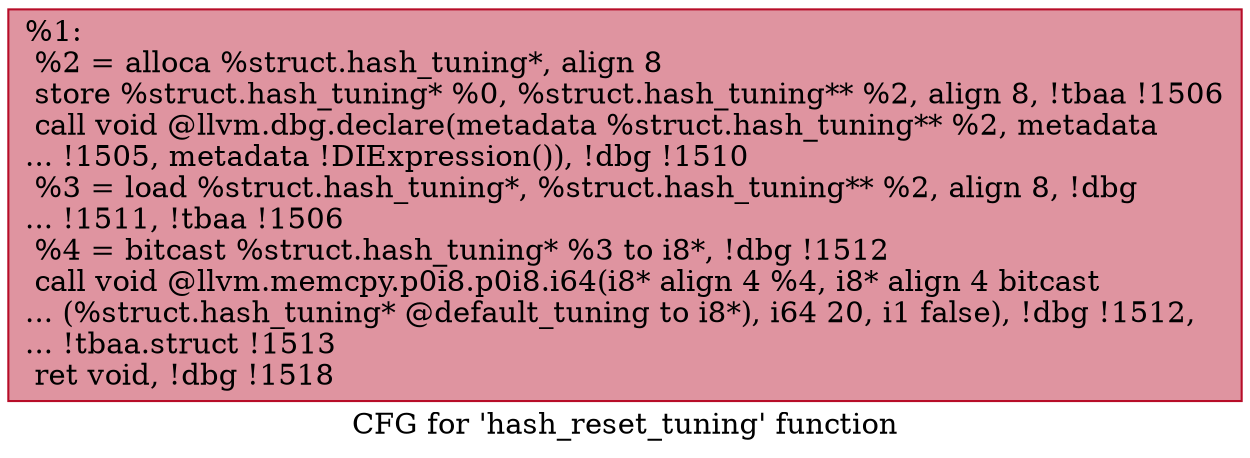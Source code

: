 digraph "CFG for 'hash_reset_tuning' function" {
	label="CFG for 'hash_reset_tuning' function";

	Node0x14a1e80 [shape=record,color="#b70d28ff", style=filled, fillcolor="#b70d2870",label="{%1:\l  %2 = alloca %struct.hash_tuning*, align 8\l  store %struct.hash_tuning* %0, %struct.hash_tuning** %2, align 8, !tbaa !1506\l  call void @llvm.dbg.declare(metadata %struct.hash_tuning** %2, metadata\l... !1505, metadata !DIExpression()), !dbg !1510\l  %3 = load %struct.hash_tuning*, %struct.hash_tuning** %2, align 8, !dbg\l... !1511, !tbaa !1506\l  %4 = bitcast %struct.hash_tuning* %3 to i8*, !dbg !1512\l  call void @llvm.memcpy.p0i8.p0i8.i64(i8* align 4 %4, i8* align 4 bitcast\l... (%struct.hash_tuning* @default_tuning to i8*), i64 20, i1 false), !dbg !1512,\l... !tbaa.struct !1513\l  ret void, !dbg !1518\l}"];
}
